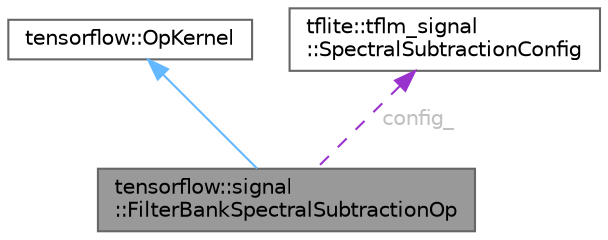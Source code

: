 digraph "tensorflow::signal::FilterBankSpectralSubtractionOp"
{
 // LATEX_PDF_SIZE
  bgcolor="transparent";
  edge [fontname=Helvetica,fontsize=10,labelfontname=Helvetica,labelfontsize=10];
  node [fontname=Helvetica,fontsize=10,shape=box,height=0.2,width=0.4];
  Node1 [id="Node000001",label="tensorflow::signal\l::FilterBankSpectralSubtractionOp",height=0.2,width=0.4,color="gray40", fillcolor="grey60", style="filled", fontcolor="black",tooltip=" "];
  Node2 -> Node1 [id="edge3_Node000001_Node000002",dir="back",color="steelblue1",style="solid",tooltip=" "];
  Node2 [id="Node000002",label="tensorflow::OpKernel",height=0.2,width=0.4,color="gray40", fillcolor="white", style="filled",tooltip=" "];
  Node3 -> Node1 [id="edge4_Node000001_Node000003",dir="back",color="darkorchid3",style="dashed",tooltip=" ",label=" config_",fontcolor="grey" ];
  Node3 [id="Node000003",label="tflite::tflm_signal\l::SpectralSubtractionConfig",height=0.2,width=0.4,color="gray40", fillcolor="white", style="filled",URL="$structtflite_1_1tflm__signal_1_1_spectral_subtraction_config.html",tooltip=" "];
}
